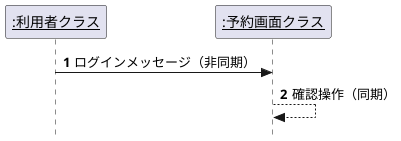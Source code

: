 @startuml 演習4-2
hide footbox
 'メッセージに自動で番号を降る
 autonumber
' 厳密なUMLに準拠する
skinparam style strictuml
participant "<u>:利用者クラス" as user
participant "<u>:予約画面クラス" as reservation_screen

user -> reservation_screen: ログインメッセージ（非同期）
reservation_screen --> reservation_screen: 確認操作（同期）
@enduml

